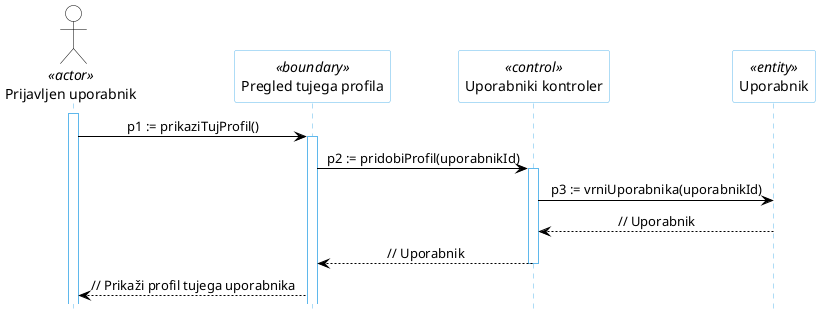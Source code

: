 @startuml
hide footbox

skinparam backgroundcolor transparent
skinparam defaultTextAlignment center
skinparam actorBorderColor black
skinparam actorBackgroundColor white
skinparam arrowColor black  
skinparam sequenceLifeLineBorderColor #5FB8EC
skinparam sequenceParticipantBorderColor #5FB8EC
skinparam sequenceParticipantBackgroundColor white

actor "Prijavljen uporabnik" AS U1 <<actor>>

participant "Pregled tujega profila" as R5 <<boundary>>
participant "Uporabniki kontroler" as R2 <<control>>
participant "Uporabnik" as R4 <<entity>>

activate U1
U1 -> R5: p1 := prikaziTujProfil()
activate R5
R5 -> R2: p2 := pridobiProfil(uporabnikId)
activate R2
R2 -> R4: p3 := vrniUporabnika(uporabnikId)
R4 --> R2: // Uporabnik
R2 --> R5: // Uporabnik
deactivate R2
R5 --> U1: // Prikaži profil tujega uporabnika
@enduml